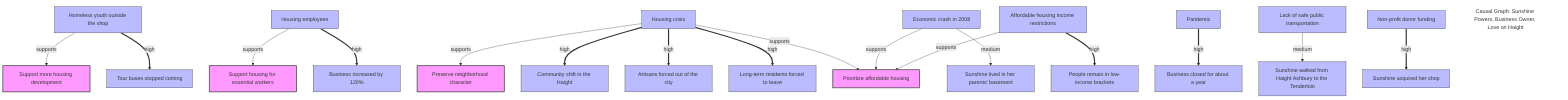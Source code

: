graph TD;
    n0["Homeless youth outside the shop"]:::factorNode;
    n1["Tour buses stopped coming"]:::factorNode;
    n2["Housing employees"]:::factorNode;
    n3["Business increased by 120%"]:::factorNode;
    n4["Housing crisis"]:::factorNode;
    n5["Long-term residents forced to leave"]:::factorNode;
    n6["Artisans forced out of the city"]:::factorNode;
    n7["Economic crash in 2008"]:::factorNode;
    n8["Sunshine lived in her parents' basement"]:::factorNode;
    n9["Pandemic"]:::factorNode;
    n10["Business closed for about a year"]:::factorNode;
    n11["Lack of safe public transportation"]:::factorNode;
    n12["Sunshine walked from Haight Ashbury to the Tenderloin"]:::factorNode;
    n13["Non-profit donor funding"]:::factorNode;
    n14["Sunshine acquired her shop"]:::factorNode;
    n15["Community shift in the Haight"]:::factorNode;
    n16["Affordable housing income restrictions"]:::factorNode;
    n17["People remain in low-income brackets"]:::factorNode;
    n18["Support more housing development"]:::stanceNode;
    n19["Preserve neighborhood character"]:::stanceNode;
    n20["Prioritize affordable housing"]:::stanceNode;
    n21["Support housing for essential workers"]:::stanceNode;
    n0 ==>|high| n1;
    n0 -->|supports| n18;
    n2 ==>|high| n3;
    n2 -->|supports| n21;
    n4 ==>|high| n5;
    n4 ==>|high| n6;
    n4 ==>|high| n15;
    n4 -->|supports| n20;
    n4 -->|supports| n19;
    n7 -->|medium| n8;
    n7 -->|supports| n20;
    n9 ==>|high| n10;
    n11 -->|medium| n12;
    n13 ==>|high| n14;
    n16 ==>|high| n17;
    n16 -->|supports| n20;
    classDef stanceNode fill:#f9f,stroke:#333,stroke-width:2px;
    classDef factorNode fill:#bbf,stroke:#333,stroke-width:1px;
    title["Causal Graph: Sunshine Powers, Business Owner, Love on Haight"]:::title;
    classDef title fill:none,stroke:none;